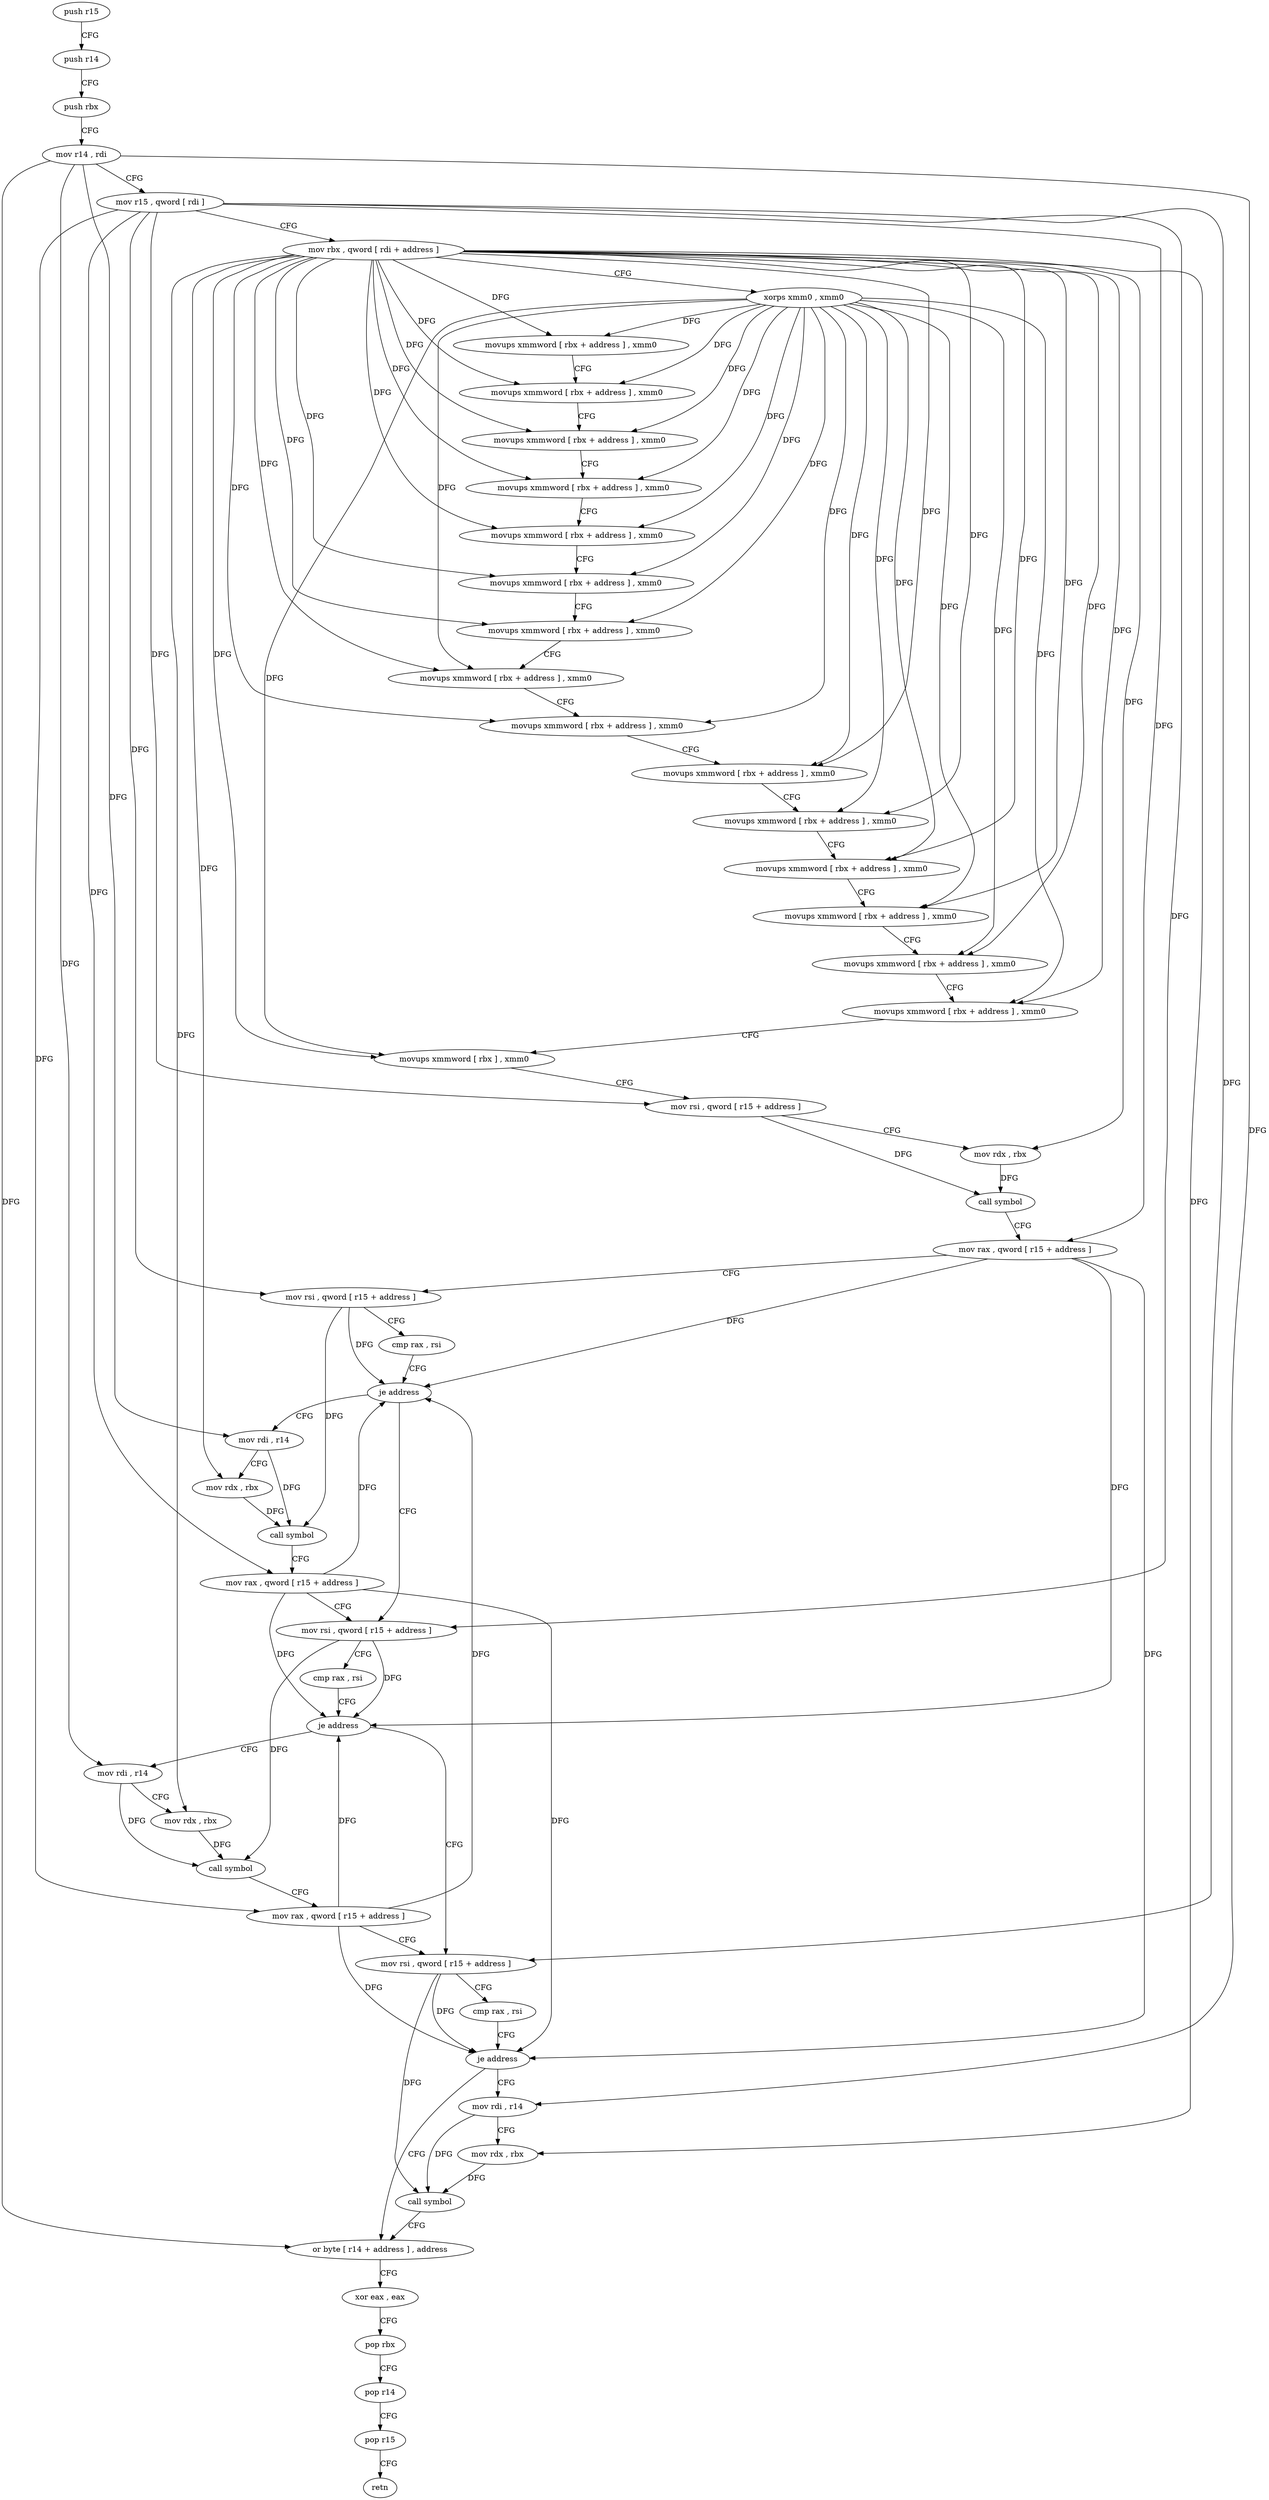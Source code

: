 digraph "func" {
"4317616" [label = "push r15" ]
"4317618" [label = "push r14" ]
"4317620" [label = "push rbx" ]
"4317621" [label = "mov r14 , rdi" ]
"4317624" [label = "mov r15 , qword [ rdi ]" ]
"4317627" [label = "mov rbx , qword [ rdi + address ]" ]
"4317631" [label = "xorps xmm0 , xmm0" ]
"4317634" [label = "movups xmmword [ rbx + address ] , xmm0" ]
"4317641" [label = "movups xmmword [ rbx + address ] , xmm0" ]
"4317648" [label = "movups xmmword [ rbx + address ] , xmm0" ]
"4317655" [label = "movups xmmword [ rbx + address ] , xmm0" ]
"4317662" [label = "movups xmmword [ rbx + address ] , xmm0" ]
"4317669" [label = "movups xmmword [ rbx + address ] , xmm0" ]
"4317676" [label = "movups xmmword [ rbx + address ] , xmm0" ]
"4317683" [label = "movups xmmword [ rbx + address ] , xmm0" ]
"4317690" [label = "movups xmmword [ rbx + address ] , xmm0" ]
"4317694" [label = "movups xmmword [ rbx + address ] , xmm0" ]
"4317698" [label = "movups xmmword [ rbx + address ] , xmm0" ]
"4317702" [label = "movups xmmword [ rbx + address ] , xmm0" ]
"4317706" [label = "movups xmmword [ rbx + address ] , xmm0" ]
"4317710" [label = "movups xmmword [ rbx + address ] , xmm0" ]
"4317714" [label = "movups xmmword [ rbx + address ] , xmm0" ]
"4317718" [label = "movups xmmword [ rbx ] , xmm0" ]
"4317721" [label = "mov rsi , qword [ r15 + address ]" ]
"4317725" [label = "mov rdx , rbx" ]
"4317728" [label = "call symbol" ]
"4317733" [label = "mov rax , qword [ r15 + address ]" ]
"4317737" [label = "mov rsi , qword [ r15 + address ]" ]
"4317741" [label = "cmp rax , rsi" ]
"4317744" [label = "je address" ]
"4317761" [label = "mov rsi , qword [ r15 + address ]" ]
"4317746" [label = "mov rdi , r14" ]
"4317765" [label = "cmp rax , rsi" ]
"4317768" [label = "je address" ]
"4317785" [label = "mov rsi , qword [ r15 + address ]" ]
"4317770" [label = "mov rdi , r14" ]
"4317749" [label = "mov rdx , rbx" ]
"4317752" [label = "call symbol" ]
"4317757" [label = "mov rax , qword [ r15 + address ]" ]
"4317789" [label = "cmp rax , rsi" ]
"4317792" [label = "je address" ]
"4317805" [label = "or byte [ r14 + address ] , address" ]
"4317794" [label = "mov rdi , r14" ]
"4317773" [label = "mov rdx , rbx" ]
"4317776" [label = "call symbol" ]
"4317781" [label = "mov rax , qword [ r15 + address ]" ]
"4317810" [label = "xor eax , eax" ]
"4317812" [label = "pop rbx" ]
"4317813" [label = "pop r14" ]
"4317815" [label = "pop r15" ]
"4317817" [label = "retn" ]
"4317797" [label = "mov rdx , rbx" ]
"4317800" [label = "call symbol" ]
"4317616" -> "4317618" [ label = "CFG" ]
"4317618" -> "4317620" [ label = "CFG" ]
"4317620" -> "4317621" [ label = "CFG" ]
"4317621" -> "4317624" [ label = "CFG" ]
"4317621" -> "4317746" [ label = "DFG" ]
"4317621" -> "4317770" [ label = "DFG" ]
"4317621" -> "4317805" [ label = "DFG" ]
"4317621" -> "4317794" [ label = "DFG" ]
"4317624" -> "4317627" [ label = "CFG" ]
"4317624" -> "4317721" [ label = "DFG" ]
"4317624" -> "4317733" [ label = "DFG" ]
"4317624" -> "4317737" [ label = "DFG" ]
"4317624" -> "4317761" [ label = "DFG" ]
"4317624" -> "4317757" [ label = "DFG" ]
"4317624" -> "4317785" [ label = "DFG" ]
"4317624" -> "4317781" [ label = "DFG" ]
"4317627" -> "4317631" [ label = "CFG" ]
"4317627" -> "4317634" [ label = "DFG" ]
"4317627" -> "4317641" [ label = "DFG" ]
"4317627" -> "4317648" [ label = "DFG" ]
"4317627" -> "4317655" [ label = "DFG" ]
"4317627" -> "4317662" [ label = "DFG" ]
"4317627" -> "4317669" [ label = "DFG" ]
"4317627" -> "4317676" [ label = "DFG" ]
"4317627" -> "4317683" [ label = "DFG" ]
"4317627" -> "4317690" [ label = "DFG" ]
"4317627" -> "4317694" [ label = "DFG" ]
"4317627" -> "4317698" [ label = "DFG" ]
"4317627" -> "4317702" [ label = "DFG" ]
"4317627" -> "4317706" [ label = "DFG" ]
"4317627" -> "4317710" [ label = "DFG" ]
"4317627" -> "4317714" [ label = "DFG" ]
"4317627" -> "4317718" [ label = "DFG" ]
"4317627" -> "4317725" [ label = "DFG" ]
"4317627" -> "4317749" [ label = "DFG" ]
"4317627" -> "4317773" [ label = "DFG" ]
"4317627" -> "4317797" [ label = "DFG" ]
"4317631" -> "4317634" [ label = "DFG" ]
"4317631" -> "4317641" [ label = "DFG" ]
"4317631" -> "4317648" [ label = "DFG" ]
"4317631" -> "4317655" [ label = "DFG" ]
"4317631" -> "4317662" [ label = "DFG" ]
"4317631" -> "4317669" [ label = "DFG" ]
"4317631" -> "4317676" [ label = "DFG" ]
"4317631" -> "4317683" [ label = "DFG" ]
"4317631" -> "4317690" [ label = "DFG" ]
"4317631" -> "4317694" [ label = "DFG" ]
"4317631" -> "4317698" [ label = "DFG" ]
"4317631" -> "4317702" [ label = "DFG" ]
"4317631" -> "4317706" [ label = "DFG" ]
"4317631" -> "4317710" [ label = "DFG" ]
"4317631" -> "4317714" [ label = "DFG" ]
"4317631" -> "4317718" [ label = "DFG" ]
"4317634" -> "4317641" [ label = "CFG" ]
"4317641" -> "4317648" [ label = "CFG" ]
"4317648" -> "4317655" [ label = "CFG" ]
"4317655" -> "4317662" [ label = "CFG" ]
"4317662" -> "4317669" [ label = "CFG" ]
"4317669" -> "4317676" [ label = "CFG" ]
"4317676" -> "4317683" [ label = "CFG" ]
"4317683" -> "4317690" [ label = "CFG" ]
"4317690" -> "4317694" [ label = "CFG" ]
"4317694" -> "4317698" [ label = "CFG" ]
"4317698" -> "4317702" [ label = "CFG" ]
"4317702" -> "4317706" [ label = "CFG" ]
"4317706" -> "4317710" [ label = "CFG" ]
"4317710" -> "4317714" [ label = "CFG" ]
"4317714" -> "4317718" [ label = "CFG" ]
"4317718" -> "4317721" [ label = "CFG" ]
"4317721" -> "4317725" [ label = "CFG" ]
"4317721" -> "4317728" [ label = "DFG" ]
"4317725" -> "4317728" [ label = "DFG" ]
"4317728" -> "4317733" [ label = "CFG" ]
"4317733" -> "4317737" [ label = "CFG" ]
"4317733" -> "4317744" [ label = "DFG" ]
"4317733" -> "4317768" [ label = "DFG" ]
"4317733" -> "4317792" [ label = "DFG" ]
"4317737" -> "4317741" [ label = "CFG" ]
"4317737" -> "4317744" [ label = "DFG" ]
"4317737" -> "4317752" [ label = "DFG" ]
"4317741" -> "4317744" [ label = "CFG" ]
"4317744" -> "4317761" [ label = "CFG" ]
"4317744" -> "4317746" [ label = "CFG" ]
"4317761" -> "4317765" [ label = "CFG" ]
"4317761" -> "4317768" [ label = "DFG" ]
"4317761" -> "4317776" [ label = "DFG" ]
"4317746" -> "4317749" [ label = "CFG" ]
"4317746" -> "4317752" [ label = "DFG" ]
"4317765" -> "4317768" [ label = "CFG" ]
"4317768" -> "4317785" [ label = "CFG" ]
"4317768" -> "4317770" [ label = "CFG" ]
"4317785" -> "4317789" [ label = "CFG" ]
"4317785" -> "4317792" [ label = "DFG" ]
"4317785" -> "4317800" [ label = "DFG" ]
"4317770" -> "4317773" [ label = "CFG" ]
"4317770" -> "4317776" [ label = "DFG" ]
"4317749" -> "4317752" [ label = "DFG" ]
"4317752" -> "4317757" [ label = "CFG" ]
"4317757" -> "4317761" [ label = "CFG" ]
"4317757" -> "4317744" [ label = "DFG" ]
"4317757" -> "4317768" [ label = "DFG" ]
"4317757" -> "4317792" [ label = "DFG" ]
"4317789" -> "4317792" [ label = "CFG" ]
"4317792" -> "4317805" [ label = "CFG" ]
"4317792" -> "4317794" [ label = "CFG" ]
"4317805" -> "4317810" [ label = "CFG" ]
"4317794" -> "4317797" [ label = "CFG" ]
"4317794" -> "4317800" [ label = "DFG" ]
"4317773" -> "4317776" [ label = "DFG" ]
"4317776" -> "4317781" [ label = "CFG" ]
"4317781" -> "4317785" [ label = "CFG" ]
"4317781" -> "4317744" [ label = "DFG" ]
"4317781" -> "4317768" [ label = "DFG" ]
"4317781" -> "4317792" [ label = "DFG" ]
"4317810" -> "4317812" [ label = "CFG" ]
"4317812" -> "4317813" [ label = "CFG" ]
"4317813" -> "4317815" [ label = "CFG" ]
"4317815" -> "4317817" [ label = "CFG" ]
"4317797" -> "4317800" [ label = "DFG" ]
"4317800" -> "4317805" [ label = "CFG" ]
}

